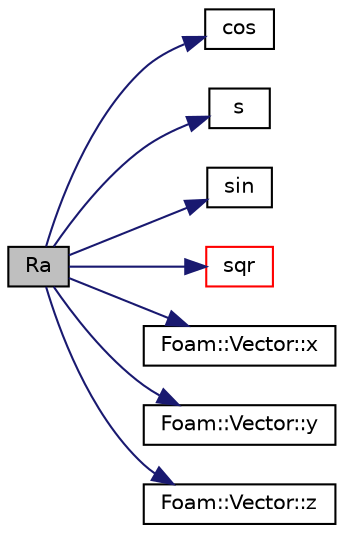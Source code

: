 digraph "Ra"
{
  bgcolor="transparent";
  edge [fontname="Helvetica",fontsize="10",labelfontname="Helvetica",labelfontsize="10"];
  node [fontname="Helvetica",fontsize="10",shape=record];
  rankdir="LR";
  Node142092 [label="Ra",height=0.2,width=0.4,color="black", fillcolor="grey75", style="filled", fontcolor="black"];
  Node142092 -> Node142093 [color="midnightblue",fontsize="10",style="solid",fontname="Helvetica"];
  Node142093 [label="cos",height=0.2,width=0.4,color="black",URL="$a21851.html#aebb41a148f7cf44b63e12f69e487e49f"];
  Node142092 -> Node142094 [color="midnightblue",fontsize="10",style="solid",fontname="Helvetica"];
  Node142094 [label="s",height=0.2,width=0.4,color="black",URL="$a19343.html#abb9c4233033fad2ad0206cd4adad3b9f"];
  Node142092 -> Node142095 [color="midnightblue",fontsize="10",style="solid",fontname="Helvetica"];
  Node142095 [label="sin",height=0.2,width=0.4,color="black",URL="$a21851.html#a4517d680df5510934705011b30dcefa6"];
  Node142092 -> Node142096 [color="midnightblue",fontsize="10",style="solid",fontname="Helvetica"];
  Node142096 [label="sqr",height=0.2,width=0.4,color="red",URL="$a21851.html#a277dc11c581d53826ab5090b08f3b17b"];
  Node142092 -> Node142100 [color="midnightblue",fontsize="10",style="solid",fontname="Helvetica"];
  Node142100 [label="Foam::Vector::x",height=0.2,width=0.4,color="black",URL="$a29749.html#a63327976e5a8359700064a02ae22548e"];
  Node142092 -> Node142101 [color="midnightblue",fontsize="10",style="solid",fontname="Helvetica"];
  Node142101 [label="Foam::Vector::y",height=0.2,width=0.4,color="black",URL="$a29749.html#a1ee865f676fbac703a49c6654dd3ad74"];
  Node142092 -> Node142102 [color="midnightblue",fontsize="10",style="solid",fontname="Helvetica"];
  Node142102 [label="Foam::Vector::z",height=0.2,width=0.4,color="black",URL="$a29749.html#a1c8320b15610de211ec70ef966581423"];
}
